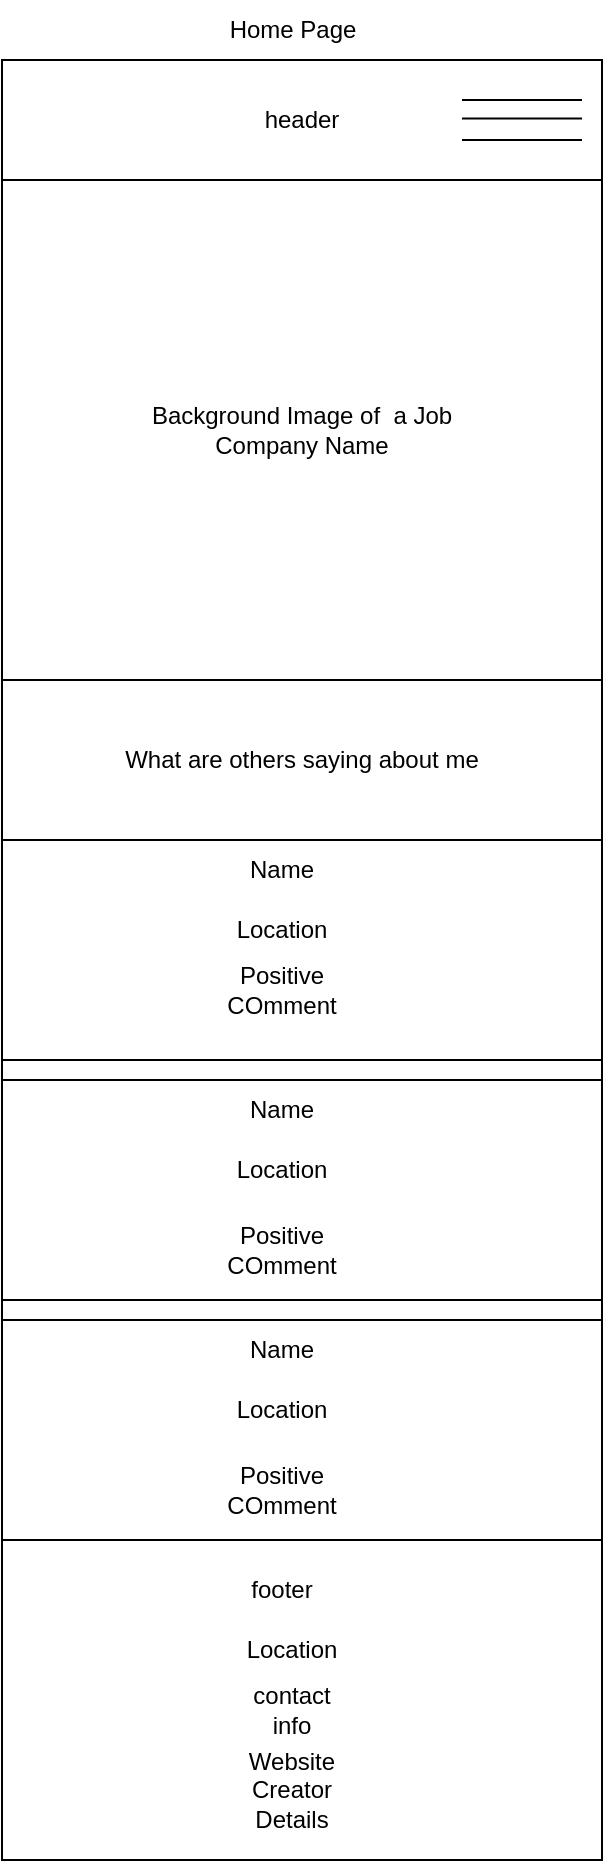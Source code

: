 <mxfile version="23.1.5" type="device">
  <diagram name="Page-1" id="sxH6ze2fHLGYBrZs6Clw">
    <mxGraphModel dx="1434" dy="836" grid="1" gridSize="10" guides="1" tooltips="1" connect="1" arrows="1" fold="1" page="1" pageScale="1" pageWidth="1169" pageHeight="827" math="0" shadow="0">
      <root>
        <mxCell id="0" />
        <mxCell id="1" parent="0" />
        <mxCell id="nC2iCGnGsCEkpRWqerW0-1" value="header" style="rounded=0;whiteSpace=wrap;html=1;" vertex="1" parent="1">
          <mxGeometry x="330" y="180" width="300" height="60" as="geometry" />
        </mxCell>
        <mxCell id="nC2iCGnGsCEkpRWqerW0-2" value="Background Image of&amp;nbsp; a Job&lt;br&gt;Company Name" style="rounded=0;whiteSpace=wrap;html=1;" vertex="1" parent="1">
          <mxGeometry x="330" y="240" width="300" height="250" as="geometry" />
        </mxCell>
        <mxCell id="nC2iCGnGsCEkpRWqerW0-3" value="What are others saying about me" style="rounded=0;whiteSpace=wrap;html=1;" vertex="1" parent="1">
          <mxGeometry x="330" y="490" width="300" height="80" as="geometry" />
        </mxCell>
        <mxCell id="nC2iCGnGsCEkpRWqerW0-4" value="" style="rounded=0;whiteSpace=wrap;html=1;" vertex="1" parent="1">
          <mxGeometry x="330" y="570" width="300" height="110" as="geometry" />
        </mxCell>
        <mxCell id="nC2iCGnGsCEkpRWqerW0-5" value="" style="rounded=0;whiteSpace=wrap;html=1;" vertex="1" parent="1">
          <mxGeometry x="330" y="690" width="300" height="110" as="geometry" />
        </mxCell>
        <mxCell id="nC2iCGnGsCEkpRWqerW0-6" value="" style="rounded=0;whiteSpace=wrap;html=1;" vertex="1" parent="1">
          <mxGeometry x="330" y="810" width="300" height="110" as="geometry" />
        </mxCell>
        <mxCell id="nC2iCGnGsCEkpRWqerW0-7" value="" style="rounded=0;whiteSpace=wrap;html=1;" vertex="1" parent="1">
          <mxGeometry x="330" y="920" width="300" height="160" as="geometry" />
        </mxCell>
        <mxCell id="nC2iCGnGsCEkpRWqerW0-26" value="" style="rounded=0;whiteSpace=wrap;html=1;" vertex="1" parent="1">
          <mxGeometry x="330" y="680" width="300" height="10" as="geometry" />
        </mxCell>
        <mxCell id="nC2iCGnGsCEkpRWqerW0-27" value="" style="rounded=0;whiteSpace=wrap;html=1;" vertex="1" parent="1">
          <mxGeometry x="330" y="800" width="300" height="10" as="geometry" />
        </mxCell>
        <mxCell id="nC2iCGnGsCEkpRWqerW0-30" value="" style="endArrow=none;html=1;rounded=0;" edge="1" parent="1">
          <mxGeometry width="50" height="50" relative="1" as="geometry">
            <mxPoint x="560" y="200" as="sourcePoint" />
            <mxPoint x="620" y="200" as="targetPoint" />
          </mxGeometry>
        </mxCell>
        <mxCell id="nC2iCGnGsCEkpRWqerW0-31" value="" style="endArrow=none;html=1;rounded=0;" edge="1" parent="1">
          <mxGeometry width="50" height="50" relative="1" as="geometry">
            <mxPoint x="560" y="209.29" as="sourcePoint" />
            <mxPoint x="620" y="209.29" as="targetPoint" />
          </mxGeometry>
        </mxCell>
        <mxCell id="nC2iCGnGsCEkpRWqerW0-32" value="" style="endArrow=none;html=1;rounded=0;" edge="1" parent="1">
          <mxGeometry width="50" height="50" relative="1" as="geometry">
            <mxPoint x="560" y="220" as="sourcePoint" />
            <mxPoint x="620" y="220" as="targetPoint" />
          </mxGeometry>
        </mxCell>
        <mxCell id="nC2iCGnGsCEkpRWqerW0-33" value="Home Page" style="text;html=1;align=center;verticalAlign=middle;resizable=0;points=[];autosize=1;strokeColor=none;fillColor=none;" vertex="1" parent="1">
          <mxGeometry x="430" y="150" width="90" height="30" as="geometry" />
        </mxCell>
        <mxCell id="nC2iCGnGsCEkpRWqerW0-34" value="Name" style="text;html=1;align=center;verticalAlign=middle;whiteSpace=wrap;rounded=0;" vertex="1" parent="1">
          <mxGeometry x="440" y="570" width="60" height="30" as="geometry" />
        </mxCell>
        <mxCell id="nC2iCGnGsCEkpRWqerW0-35" value="Location" style="text;html=1;align=center;verticalAlign=middle;whiteSpace=wrap;rounded=0;" vertex="1" parent="1">
          <mxGeometry x="440" y="600" width="60" height="30" as="geometry" />
        </mxCell>
        <mxCell id="nC2iCGnGsCEkpRWqerW0-36" value="Positive COmment" style="text;html=1;align=center;verticalAlign=middle;whiteSpace=wrap;rounded=0;" vertex="1" parent="1">
          <mxGeometry x="440" y="630" width="60" height="30" as="geometry" />
        </mxCell>
        <mxCell id="nC2iCGnGsCEkpRWqerW0-38" value="Name" style="text;html=1;align=center;verticalAlign=middle;whiteSpace=wrap;rounded=0;" vertex="1" parent="1">
          <mxGeometry x="440" y="690" width="60" height="30" as="geometry" />
        </mxCell>
        <mxCell id="nC2iCGnGsCEkpRWqerW0-39" value="Location" style="text;html=1;align=center;verticalAlign=middle;whiteSpace=wrap;rounded=0;" vertex="1" parent="1">
          <mxGeometry x="440" y="720" width="60" height="30" as="geometry" />
        </mxCell>
        <mxCell id="nC2iCGnGsCEkpRWqerW0-40" value="Positive COmment" style="text;html=1;align=center;verticalAlign=middle;whiteSpace=wrap;rounded=0;" vertex="1" parent="1">
          <mxGeometry x="440" y="760" width="60" height="30" as="geometry" />
        </mxCell>
        <mxCell id="nC2iCGnGsCEkpRWqerW0-41" value="Name" style="text;html=1;align=center;verticalAlign=middle;whiteSpace=wrap;rounded=0;" vertex="1" parent="1">
          <mxGeometry x="440" y="810" width="60" height="30" as="geometry" />
        </mxCell>
        <mxCell id="nC2iCGnGsCEkpRWqerW0-43" value="Location" style="text;html=1;align=center;verticalAlign=middle;whiteSpace=wrap;rounded=0;" vertex="1" parent="1">
          <mxGeometry x="440" y="840" width="60" height="30" as="geometry" />
        </mxCell>
        <mxCell id="nC2iCGnGsCEkpRWqerW0-44" value="Positive COmment" style="text;html=1;align=center;verticalAlign=middle;whiteSpace=wrap;rounded=0;" vertex="1" parent="1">
          <mxGeometry x="440" y="880" width="60" height="30" as="geometry" />
        </mxCell>
        <mxCell id="nC2iCGnGsCEkpRWqerW0-45" value="footer" style="text;html=1;align=center;verticalAlign=middle;whiteSpace=wrap;rounded=0;" vertex="1" parent="1">
          <mxGeometry x="440" y="930" width="60" height="30" as="geometry" />
        </mxCell>
        <mxCell id="nC2iCGnGsCEkpRWqerW0-46" value="Location" style="text;html=1;align=center;verticalAlign=middle;whiteSpace=wrap;rounded=0;" vertex="1" parent="1">
          <mxGeometry x="445" y="960" width="60" height="30" as="geometry" />
        </mxCell>
        <mxCell id="nC2iCGnGsCEkpRWqerW0-47" value="contact info" style="text;html=1;align=center;verticalAlign=middle;whiteSpace=wrap;rounded=0;" vertex="1" parent="1">
          <mxGeometry x="445" y="990" width="60" height="30" as="geometry" />
        </mxCell>
        <mxCell id="nC2iCGnGsCEkpRWqerW0-48" value="Website Creator Details" style="text;html=1;align=center;verticalAlign=middle;whiteSpace=wrap;rounded=0;" vertex="1" parent="1">
          <mxGeometry x="445" y="1030" width="60" height="30" as="geometry" />
        </mxCell>
      </root>
    </mxGraphModel>
  </diagram>
</mxfile>
